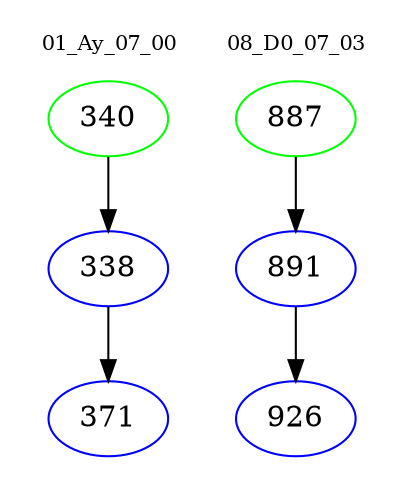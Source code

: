 digraph{
subgraph cluster_0 {
color = white
label = "01_Ay_07_00";
fontsize=10;
T0_340 [label="340", color="green"]
T0_340 -> T0_338 [color="black"]
T0_338 [label="338", color="blue"]
T0_338 -> T0_371 [color="black"]
T0_371 [label="371", color="blue"]
}
subgraph cluster_1 {
color = white
label = "08_D0_07_03";
fontsize=10;
T1_887 [label="887", color="green"]
T1_887 -> T1_891 [color="black"]
T1_891 [label="891", color="blue"]
T1_891 -> T1_926 [color="black"]
T1_926 [label="926", color="blue"]
}
}
